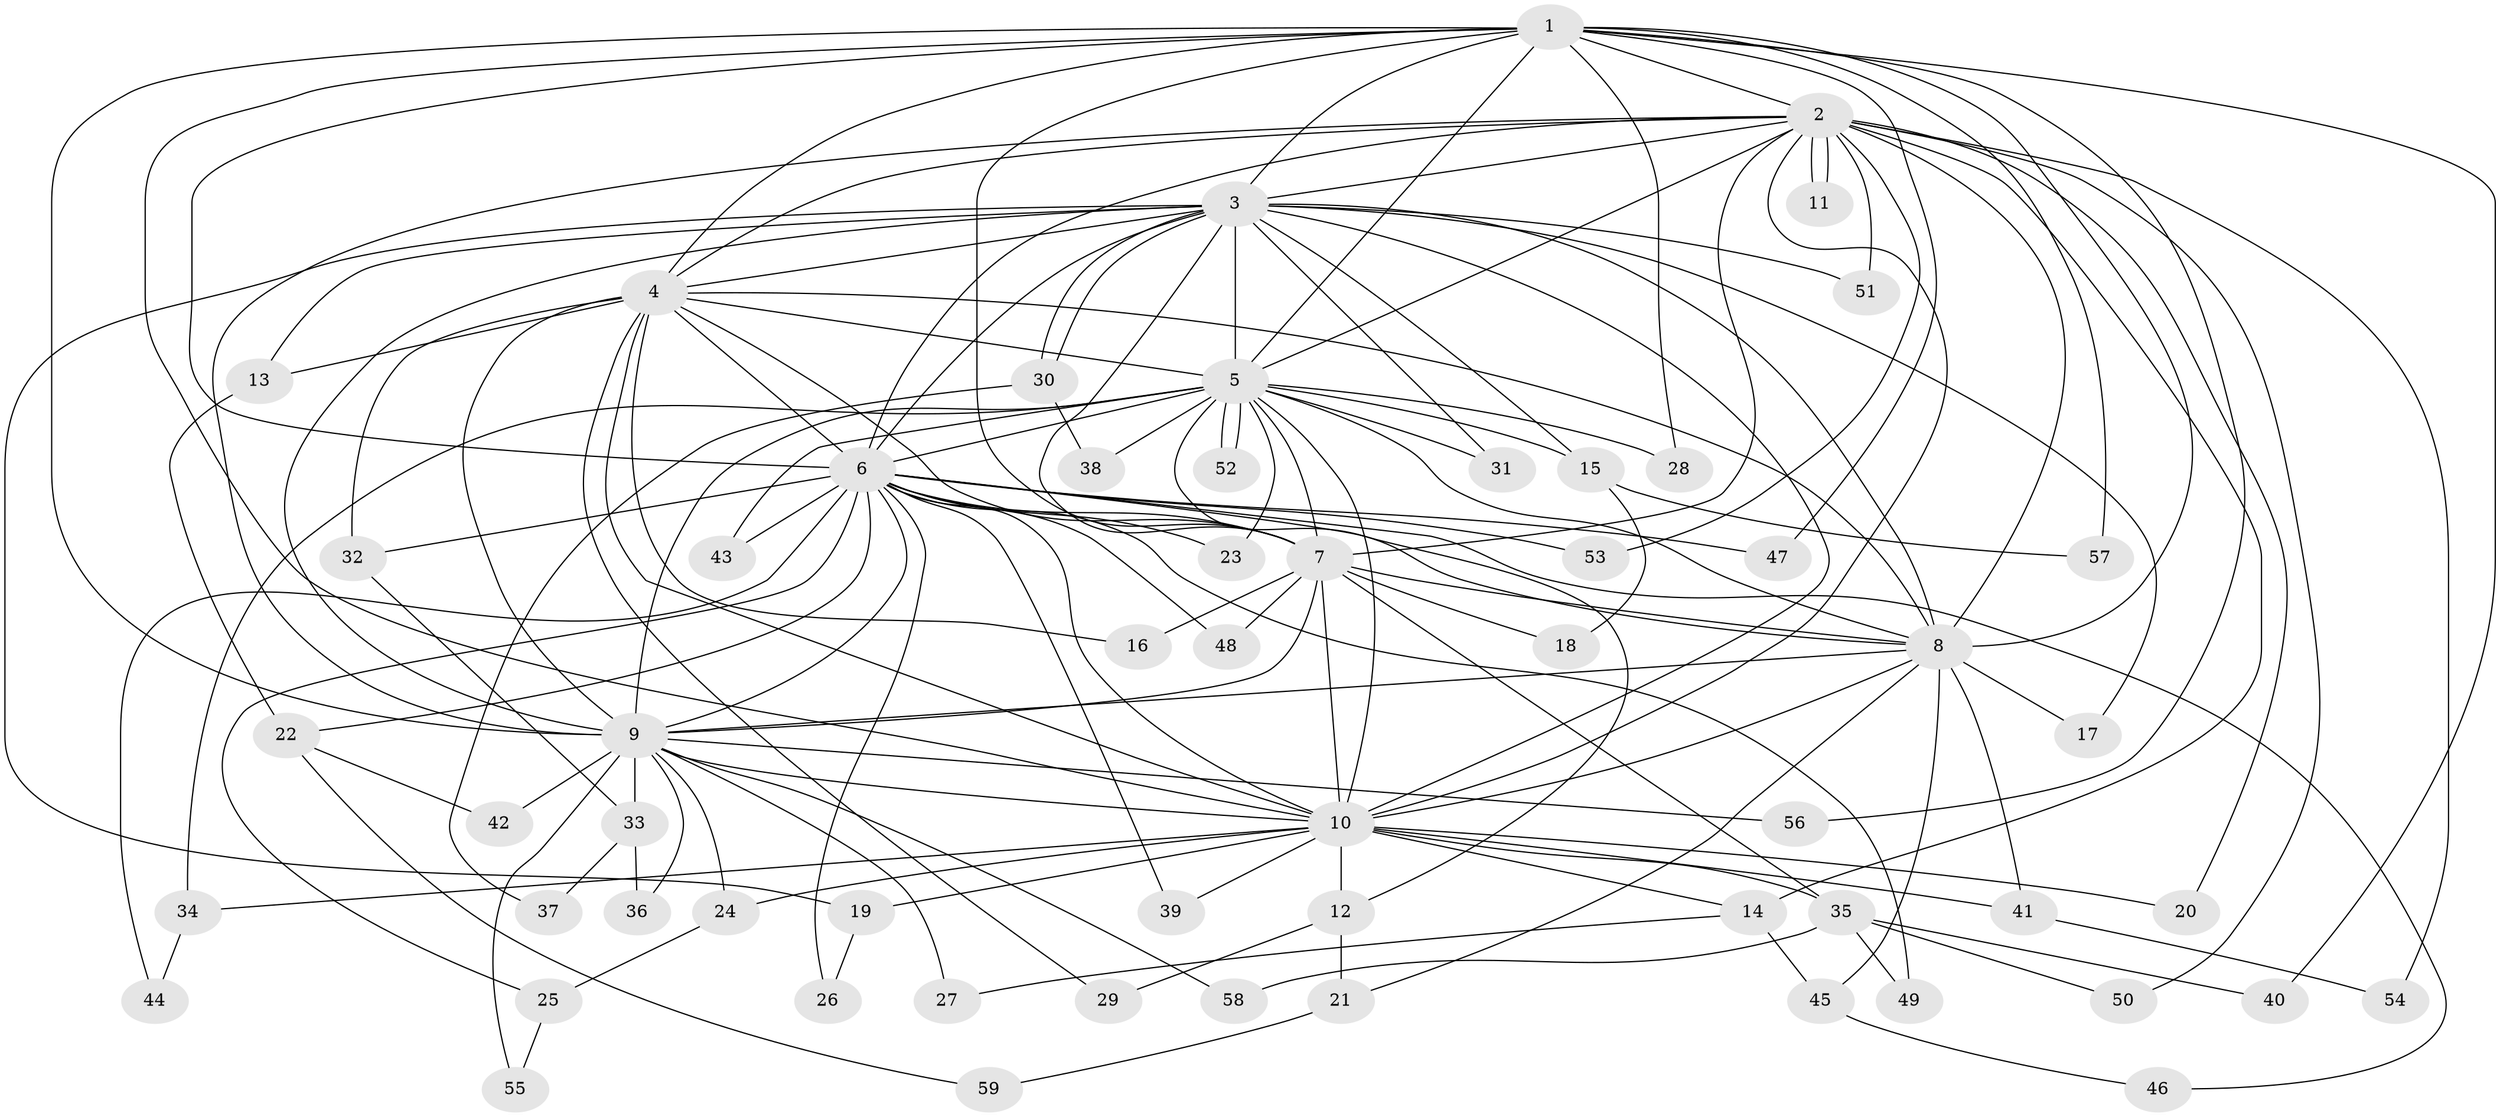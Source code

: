 // Generated by graph-tools (version 1.1) at 2025/13/03/09/25 04:13:44]
// undirected, 59 vertices, 143 edges
graph export_dot {
graph [start="1"]
  node [color=gray90,style=filled];
  1;
  2;
  3;
  4;
  5;
  6;
  7;
  8;
  9;
  10;
  11;
  12;
  13;
  14;
  15;
  16;
  17;
  18;
  19;
  20;
  21;
  22;
  23;
  24;
  25;
  26;
  27;
  28;
  29;
  30;
  31;
  32;
  33;
  34;
  35;
  36;
  37;
  38;
  39;
  40;
  41;
  42;
  43;
  44;
  45;
  46;
  47;
  48;
  49;
  50;
  51;
  52;
  53;
  54;
  55;
  56;
  57;
  58;
  59;
  1 -- 2;
  1 -- 3;
  1 -- 4;
  1 -- 5;
  1 -- 6;
  1 -- 7;
  1 -- 8;
  1 -- 9;
  1 -- 10;
  1 -- 28;
  1 -- 40;
  1 -- 47;
  1 -- 56;
  1 -- 57;
  2 -- 3;
  2 -- 4;
  2 -- 5;
  2 -- 6;
  2 -- 7;
  2 -- 8;
  2 -- 9;
  2 -- 10;
  2 -- 11;
  2 -- 11;
  2 -- 14;
  2 -- 20;
  2 -- 50;
  2 -- 51;
  2 -- 53;
  2 -- 54;
  3 -- 4;
  3 -- 5;
  3 -- 6;
  3 -- 7;
  3 -- 8;
  3 -- 9;
  3 -- 10;
  3 -- 13;
  3 -- 15;
  3 -- 17;
  3 -- 19;
  3 -- 30;
  3 -- 30;
  3 -- 31;
  3 -- 51;
  4 -- 5;
  4 -- 6;
  4 -- 7;
  4 -- 8;
  4 -- 9;
  4 -- 10;
  4 -- 13;
  4 -- 16;
  4 -- 29;
  4 -- 32;
  5 -- 6;
  5 -- 7;
  5 -- 8;
  5 -- 9;
  5 -- 10;
  5 -- 12;
  5 -- 15;
  5 -- 23;
  5 -- 28;
  5 -- 31;
  5 -- 34;
  5 -- 38;
  5 -- 43;
  5 -- 52;
  5 -- 52;
  6 -- 7;
  6 -- 8;
  6 -- 9;
  6 -- 10;
  6 -- 22;
  6 -- 23;
  6 -- 25;
  6 -- 26;
  6 -- 32;
  6 -- 39;
  6 -- 43;
  6 -- 44;
  6 -- 46;
  6 -- 47;
  6 -- 48;
  6 -- 49;
  6 -- 53;
  7 -- 8;
  7 -- 9;
  7 -- 10;
  7 -- 16;
  7 -- 18;
  7 -- 35;
  7 -- 48;
  8 -- 9;
  8 -- 10;
  8 -- 17;
  8 -- 21;
  8 -- 41;
  8 -- 45;
  9 -- 10;
  9 -- 24;
  9 -- 27;
  9 -- 33;
  9 -- 36;
  9 -- 42;
  9 -- 55;
  9 -- 56;
  9 -- 58;
  10 -- 12;
  10 -- 14;
  10 -- 19;
  10 -- 20;
  10 -- 24;
  10 -- 34;
  10 -- 35;
  10 -- 39;
  10 -- 41;
  12 -- 21;
  12 -- 29;
  13 -- 22;
  14 -- 27;
  14 -- 45;
  15 -- 18;
  15 -- 57;
  19 -- 26;
  21 -- 59;
  22 -- 42;
  22 -- 59;
  24 -- 25;
  25 -- 55;
  30 -- 37;
  30 -- 38;
  32 -- 33;
  33 -- 36;
  33 -- 37;
  34 -- 44;
  35 -- 40;
  35 -- 49;
  35 -- 50;
  35 -- 58;
  41 -- 54;
  45 -- 46;
}
